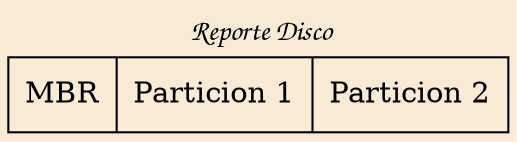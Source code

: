 digraph grid {bgcolor="antiquewhite" fontname="Comic Sans MS " label=" Reporte Disco"layout=dot labelloc = "t"edge [weigth=1000 style=dashed color=red4 dir = "both" arrowtail="open" arrowhead="open"]node[shape=record, color=black]a0[label="MBR|Particion 1|Particion 2"];
}
